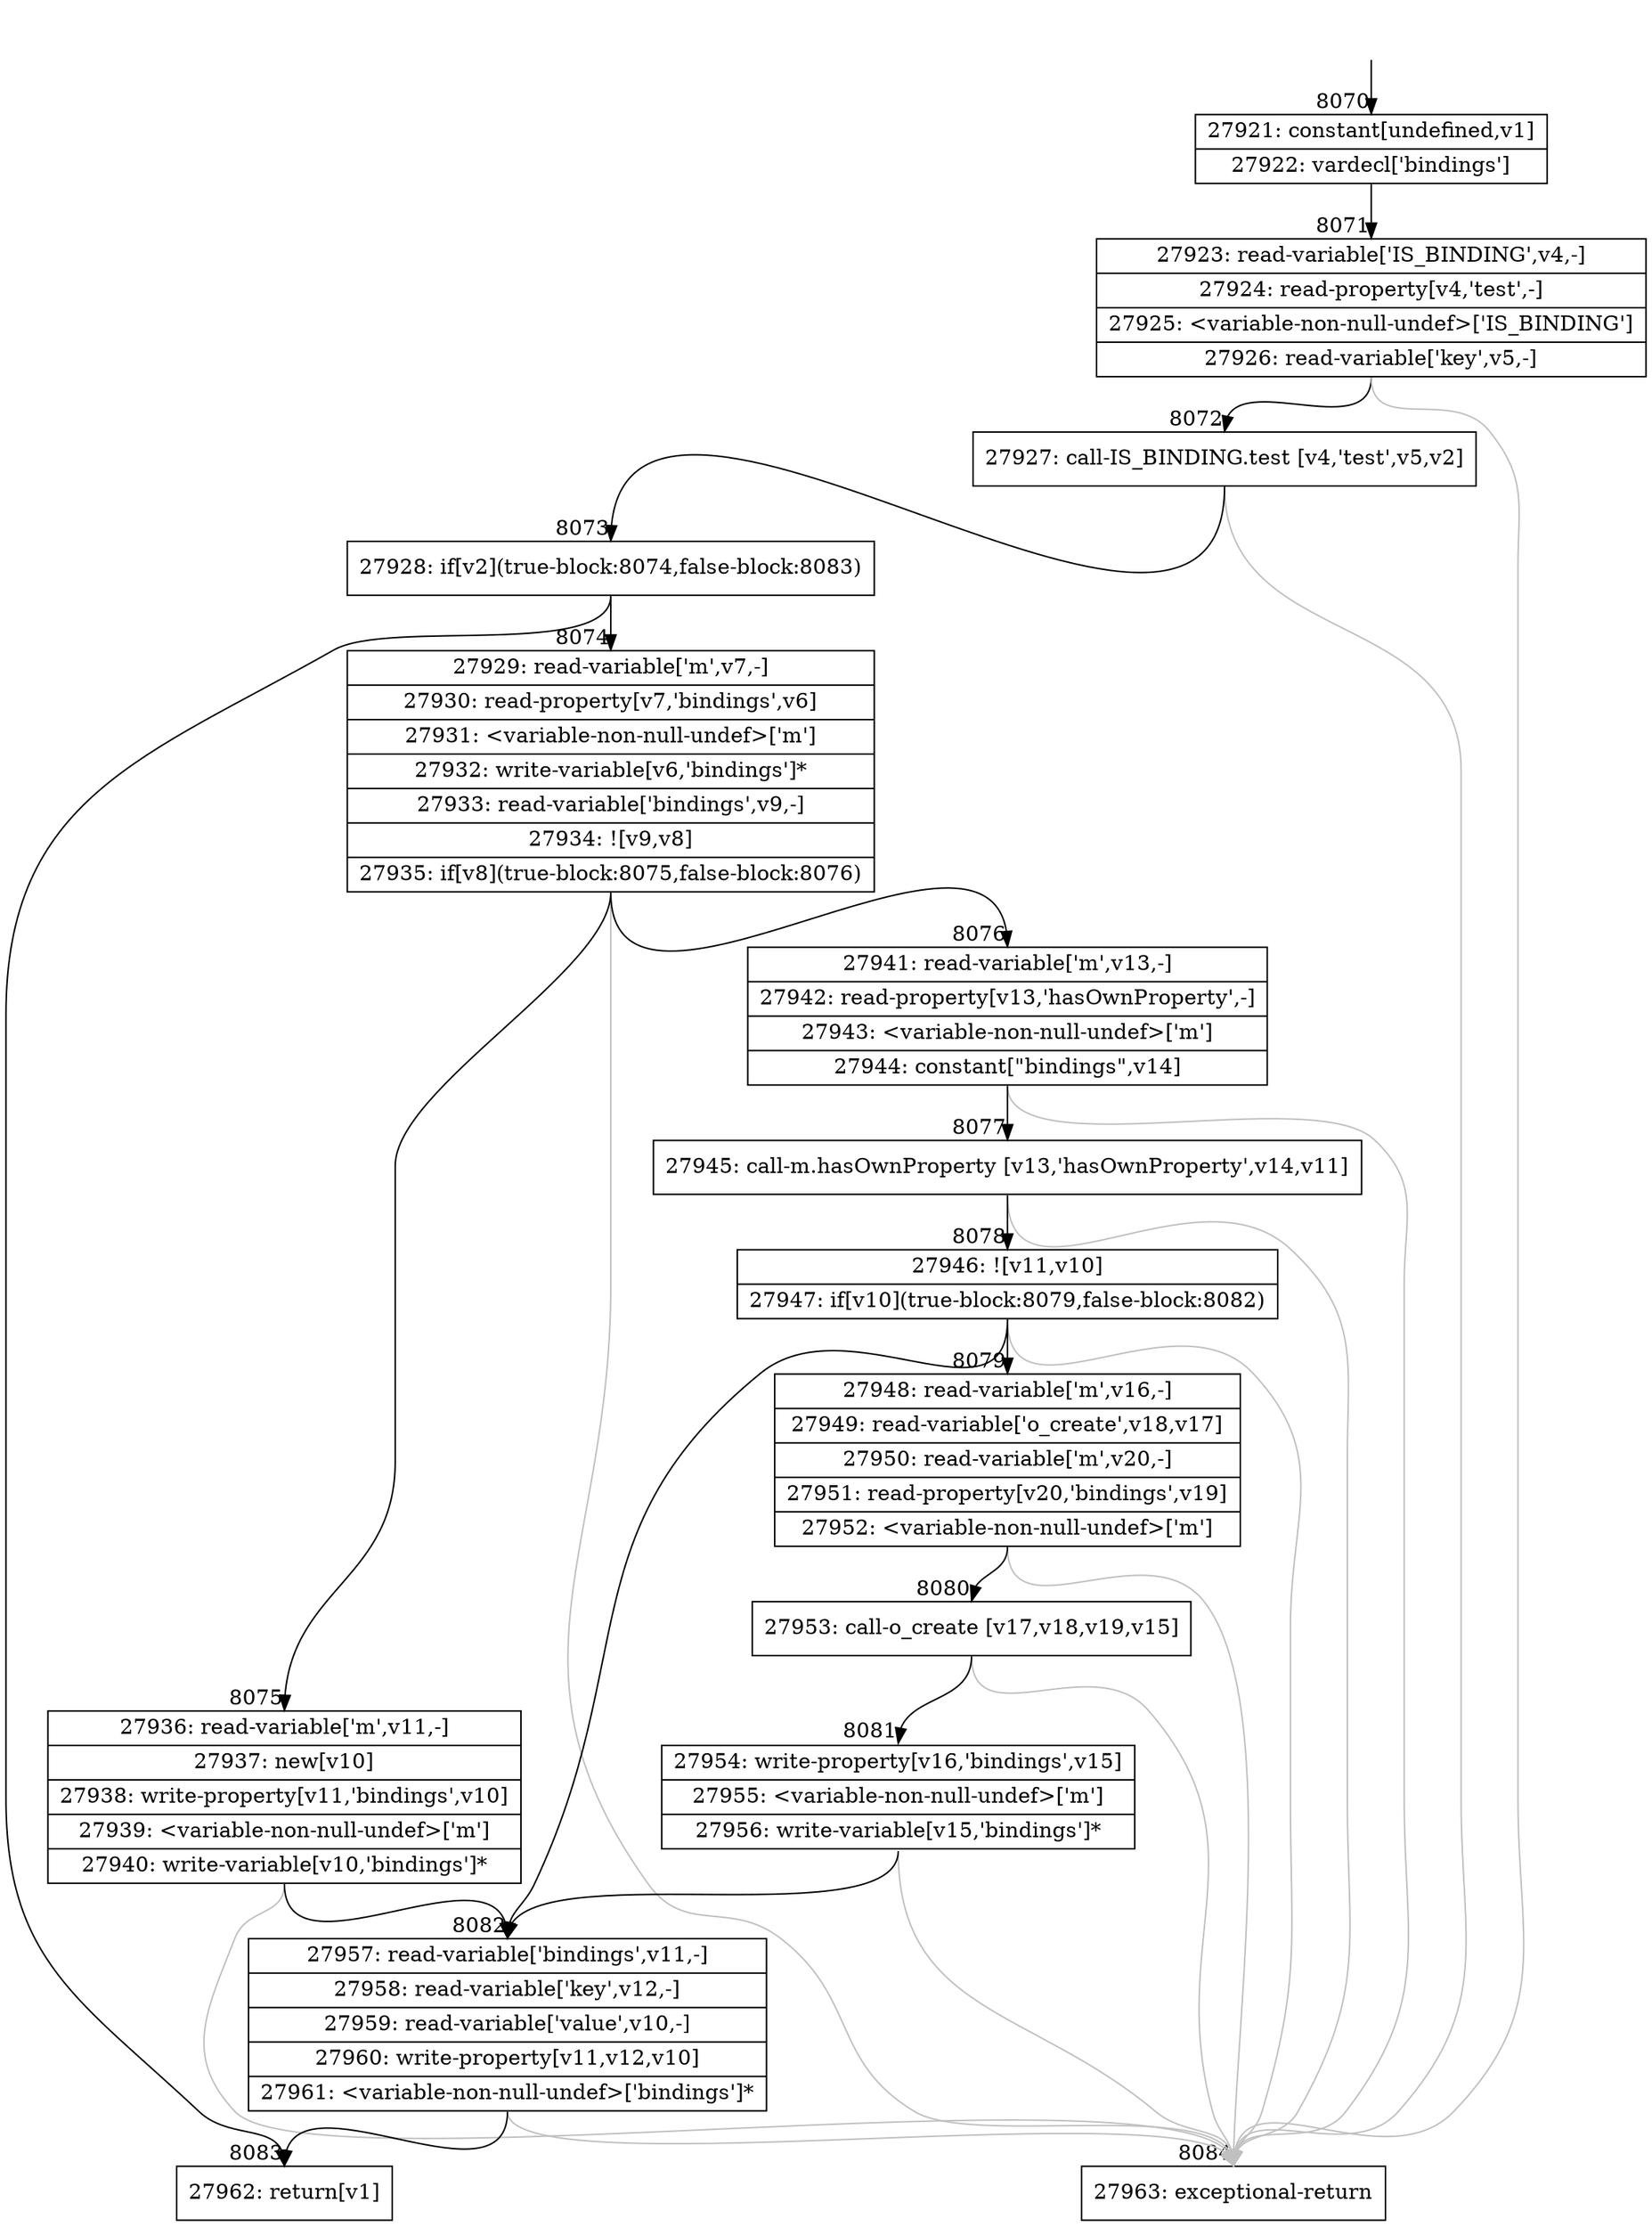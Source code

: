 digraph {
rankdir="TD"
BB_entry677[shape=none,label=""];
BB_entry677 -> BB8070 [tailport=s, headport=n, headlabel="    8070"]
BB8070 [shape=record label="{27921: constant[undefined,v1]|27922: vardecl['bindings']}" ] 
BB8070 -> BB8071 [tailport=s, headport=n, headlabel="      8071"]
BB8071 [shape=record label="{27923: read-variable['IS_BINDING',v4,-]|27924: read-property[v4,'test',-]|27925: \<variable-non-null-undef\>['IS_BINDING']|27926: read-variable['key',v5,-]}" ] 
BB8071 -> BB8072 [tailport=s, headport=n, headlabel="      8072"]
BB8071 -> BB8084 [tailport=s, headport=n, color=gray, headlabel="      8084"]
BB8072 [shape=record label="{27927: call-IS_BINDING.test [v4,'test',v5,v2]}" ] 
BB8072 -> BB8073 [tailport=s, headport=n, headlabel="      8073"]
BB8072 -> BB8084 [tailport=s, headport=n, color=gray]
BB8073 [shape=record label="{27928: if[v2](true-block:8074,false-block:8083)}" ] 
BB8073 -> BB8074 [tailport=s, headport=n, headlabel="      8074"]
BB8073 -> BB8083 [tailport=s, headport=n, headlabel="      8083"]
BB8074 [shape=record label="{27929: read-variable['m',v7,-]|27930: read-property[v7,'bindings',v6]|27931: \<variable-non-null-undef\>['m']|27932: write-variable[v6,'bindings']*|27933: read-variable['bindings',v9,-]|27934: ![v9,v8]|27935: if[v8](true-block:8075,false-block:8076)}" ] 
BB8074 -> BB8075 [tailport=s, headport=n, headlabel="      8075"]
BB8074 -> BB8076 [tailport=s, headport=n, headlabel="      8076"]
BB8074 -> BB8084 [tailport=s, headport=n, color=gray]
BB8075 [shape=record label="{27936: read-variable['m',v11,-]|27937: new[v10]|27938: write-property[v11,'bindings',v10]|27939: \<variable-non-null-undef\>['m']|27940: write-variable[v10,'bindings']*}" ] 
BB8075 -> BB8082 [tailport=s, headport=n, headlabel="      8082"]
BB8075 -> BB8084 [tailport=s, headport=n, color=gray]
BB8076 [shape=record label="{27941: read-variable['m',v13,-]|27942: read-property[v13,'hasOwnProperty',-]|27943: \<variable-non-null-undef\>['m']|27944: constant[\"bindings\",v14]}" ] 
BB8076 -> BB8077 [tailport=s, headport=n, headlabel="      8077"]
BB8076 -> BB8084 [tailport=s, headport=n, color=gray]
BB8077 [shape=record label="{27945: call-m.hasOwnProperty [v13,'hasOwnProperty',v14,v11]}" ] 
BB8077 -> BB8078 [tailport=s, headport=n, headlabel="      8078"]
BB8077 -> BB8084 [tailport=s, headport=n, color=gray]
BB8078 [shape=record label="{27946: ![v11,v10]|27947: if[v10](true-block:8079,false-block:8082)}" ] 
BB8078 -> BB8079 [tailport=s, headport=n, headlabel="      8079"]
BB8078 -> BB8082 [tailport=s, headport=n]
BB8078 -> BB8084 [tailport=s, headport=n, color=gray]
BB8079 [shape=record label="{27948: read-variable['m',v16,-]|27949: read-variable['o_create',v18,v17]|27950: read-variable['m',v20,-]|27951: read-property[v20,'bindings',v19]|27952: \<variable-non-null-undef\>['m']}" ] 
BB8079 -> BB8080 [tailport=s, headport=n, headlabel="      8080"]
BB8079 -> BB8084 [tailport=s, headport=n, color=gray]
BB8080 [shape=record label="{27953: call-o_create [v17,v18,v19,v15]}" ] 
BB8080 -> BB8081 [tailport=s, headport=n, headlabel="      8081"]
BB8080 -> BB8084 [tailport=s, headport=n, color=gray]
BB8081 [shape=record label="{27954: write-property[v16,'bindings',v15]|27955: \<variable-non-null-undef\>['m']|27956: write-variable[v15,'bindings']*}" ] 
BB8081 -> BB8082 [tailport=s, headport=n]
BB8081 -> BB8084 [tailport=s, headport=n, color=gray]
BB8082 [shape=record label="{27957: read-variable['bindings',v11,-]|27958: read-variable['key',v12,-]|27959: read-variable['value',v10,-]|27960: write-property[v11,v12,v10]|27961: \<variable-non-null-undef\>['bindings']*}" ] 
BB8082 -> BB8083 [tailport=s, headport=n]
BB8082 -> BB8084 [tailport=s, headport=n, color=gray]
BB8083 [shape=record label="{27962: return[v1]}" ] 
BB8084 [shape=record label="{27963: exceptional-return}" ] 
//#$~ 14730
}
